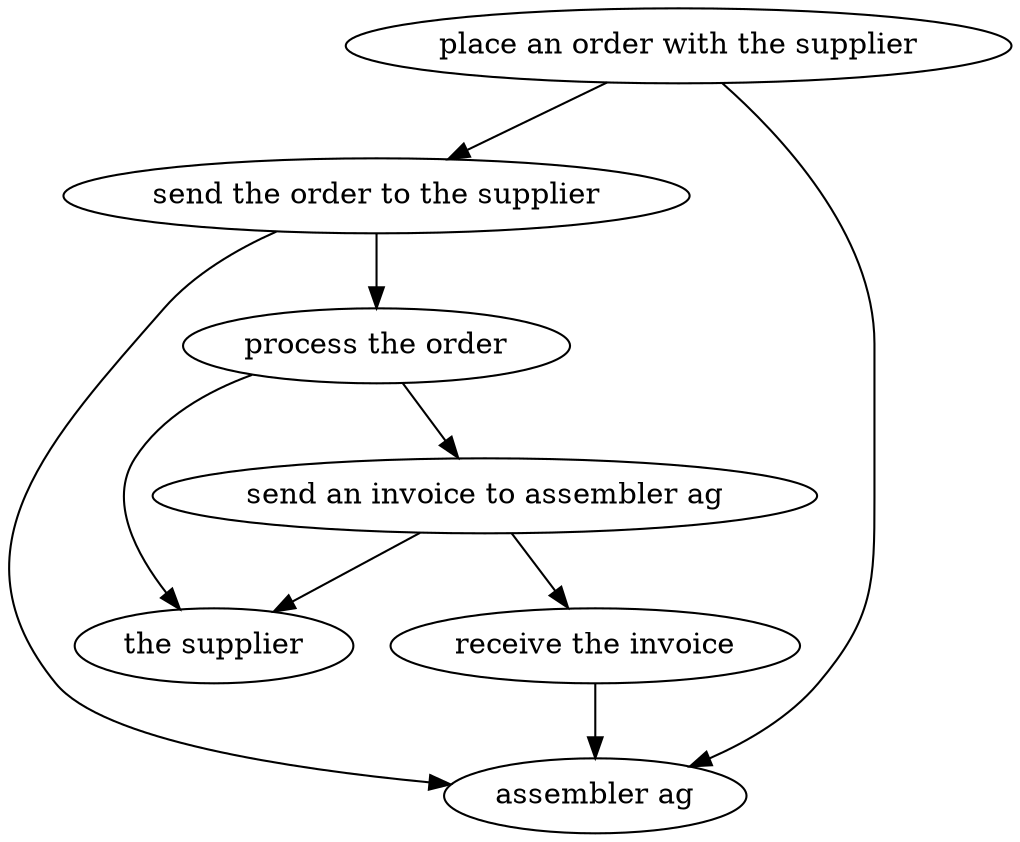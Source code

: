 strict digraph "doc-6.2" {
	graph [name="doc-6.2"];
	"place an order with the supplier"	[attrs="{'type': 'Activity', 'label': 'place an order with the supplier'}"];
	"send the order to the supplier"	[attrs="{'type': 'Activity', 'label': 'send the order to the supplier'}"];
	"place an order with the supplier" -> "send the order to the supplier"	[attrs="{'type': 'flow', 'label': 'flow'}"];
	"assembler ag"	[attrs="{'type': 'Actor', 'label': 'assembler ag'}"];
	"place an order with the supplier" -> "assembler ag"	[attrs="{'type': 'actor performer', 'label': 'actor performer'}"];
	"process the order"	[attrs="{'type': 'Activity', 'label': 'process the order'}"];
	"send the order to the supplier" -> "process the order"	[attrs="{'type': 'flow', 'label': 'flow'}"];
	"send the order to the supplier" -> "assembler ag"	[attrs="{'type': 'actor performer', 'label': 'actor performer'}"];
	"send an invoice to assembler ag"	[attrs="{'type': 'Activity', 'label': 'send an invoice to assembler ag'}"];
	"process the order" -> "send an invoice to assembler ag"	[attrs="{'type': 'flow', 'label': 'flow'}"];
	"the supplier"	[attrs="{'type': 'Actor', 'label': 'the supplier'}"];
	"process the order" -> "the supplier"	[attrs="{'type': 'actor performer', 'label': 'actor performer'}"];
	"receive the invoice"	[attrs="{'type': 'Activity', 'label': 'receive the invoice'}"];
	"send an invoice to assembler ag" -> "receive the invoice"	[attrs="{'type': 'flow', 'label': 'flow'}"];
	"send an invoice to assembler ag" -> "the supplier"	[attrs="{'type': 'actor performer', 'label': 'actor performer'}"];
	"receive the invoice" -> "assembler ag"	[attrs="{'type': 'actor performer', 'label': 'actor performer'}"];
}
